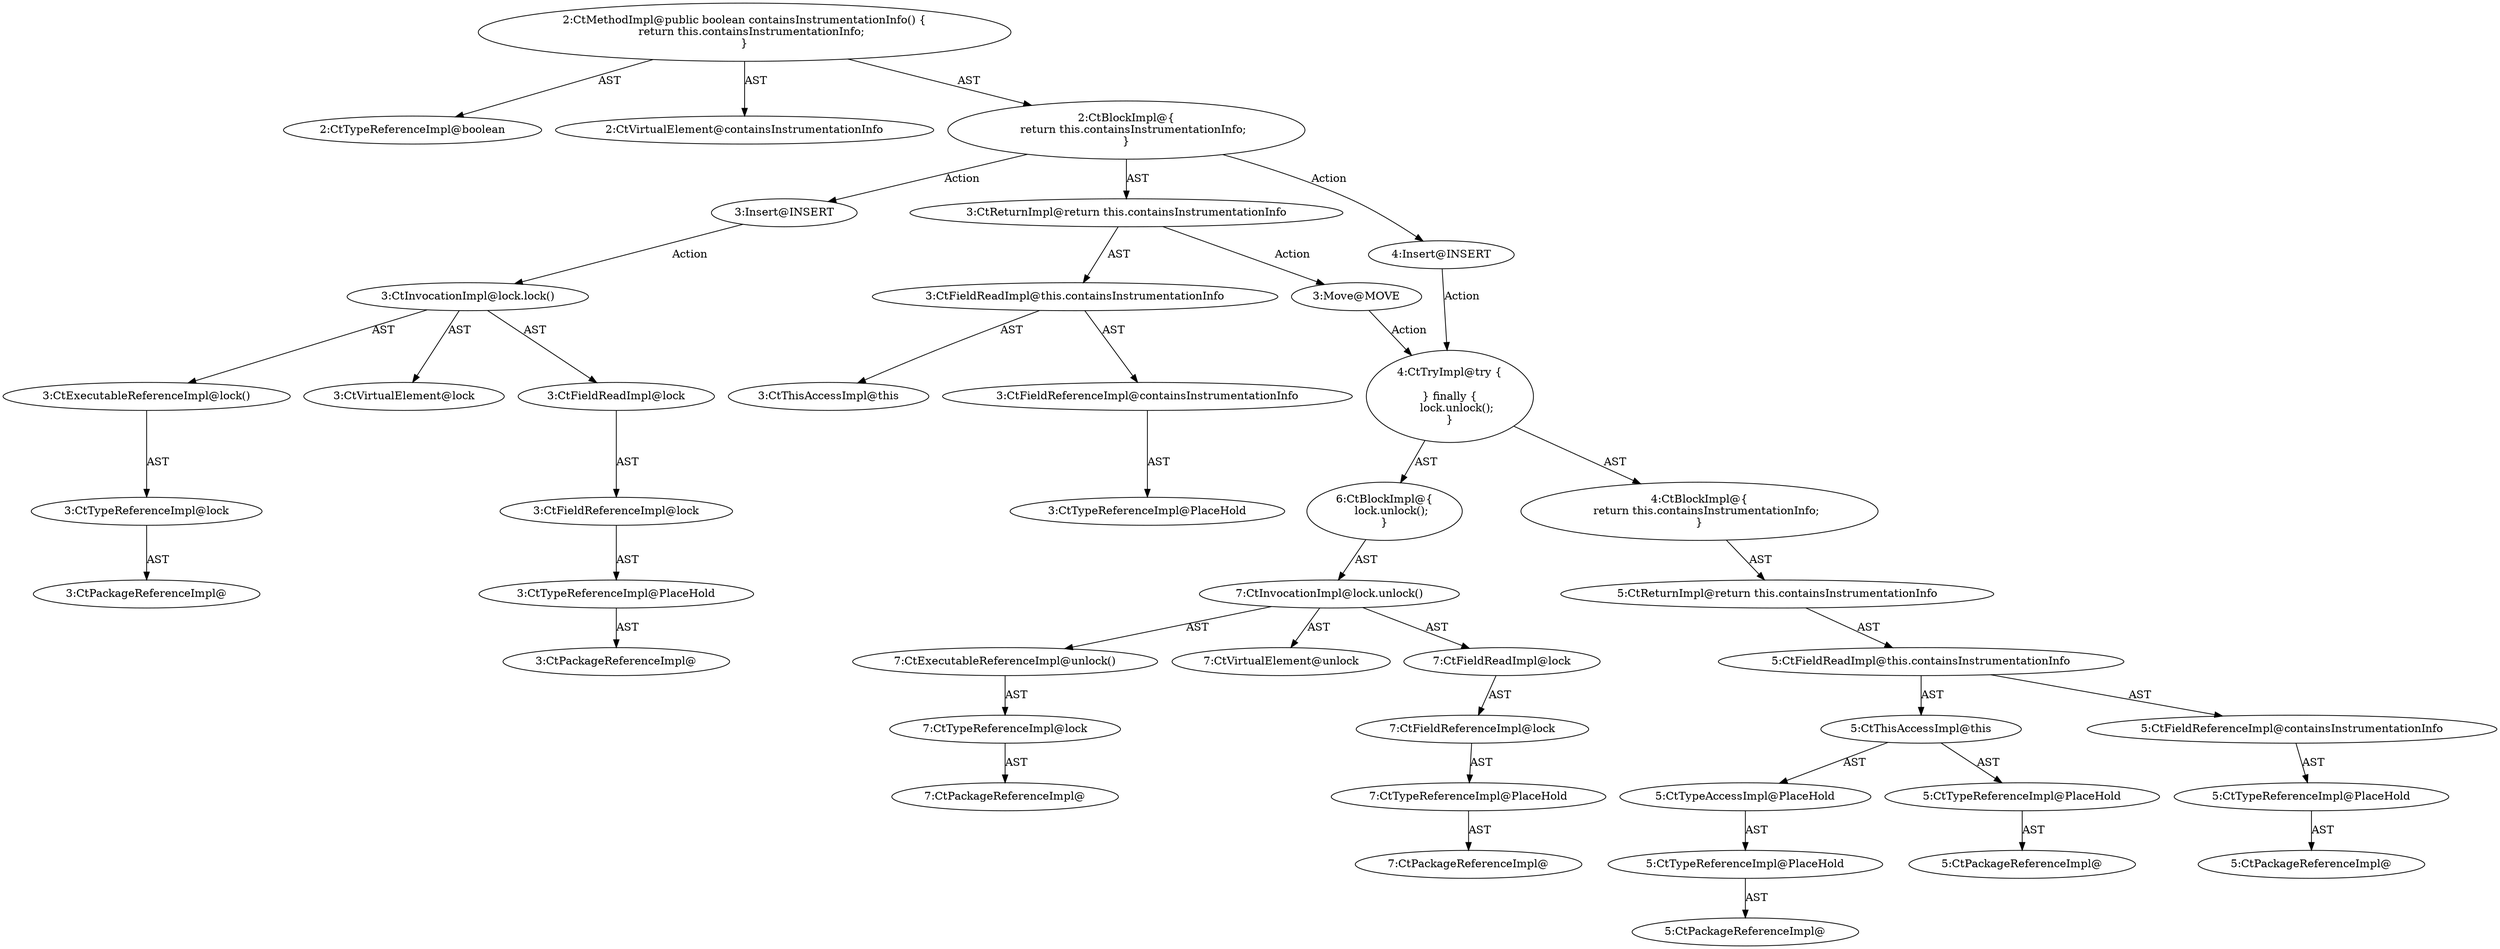 digraph "containsInstrumentationInfo#?" {
0 [label="2:CtTypeReferenceImpl@boolean" shape=ellipse]
1 [label="2:CtVirtualElement@containsInstrumentationInfo" shape=ellipse]
2 [label="3:CtFieldReferenceImpl@containsInstrumentationInfo" shape=ellipse]
3 [label="3:CtTypeReferenceImpl@PlaceHold" shape=ellipse]
4 [label="3:CtFieldReadImpl@this.containsInstrumentationInfo" shape=ellipse]
5 [label="3:CtThisAccessImpl@this" shape=ellipse]
6 [label="3:CtReturnImpl@return this.containsInstrumentationInfo" shape=ellipse]
7 [label="2:CtBlockImpl@\{
    return this.containsInstrumentationInfo;
\}" shape=ellipse]
8 [label="2:CtMethodImpl@public boolean containsInstrumentationInfo() \{
    return this.containsInstrumentationInfo;
\}" shape=ellipse]
9 [label="3:Insert@INSERT" shape=ellipse]
10 [label="3:CtPackageReferenceImpl@" shape=ellipse]
11 [label="3:CtTypeReferenceImpl@PlaceHold" shape=ellipse]
12 [label="3:CtFieldReferenceImpl@lock" shape=ellipse]
13 [label="3:CtFieldReadImpl@lock" shape=ellipse]
14 [label="3:CtPackageReferenceImpl@" shape=ellipse]
15 [label="3:CtTypeReferenceImpl@lock" shape=ellipse]
16 [label="3:CtExecutableReferenceImpl@lock()" shape=ellipse]
17 [label="3:CtInvocationImpl@lock.lock()" shape=ellipse]
18 [label="3:CtVirtualElement@lock" shape=ellipse]
19 [label="4:Insert@INSERT" shape=ellipse]
20 [label="5:CtPackageReferenceImpl@" shape=ellipse]
21 [label="5:CtTypeReferenceImpl@PlaceHold" shape=ellipse]
22 [label="5:CtPackageReferenceImpl@" shape=ellipse]
23 [label="5:CtTypeReferenceImpl@PlaceHold" shape=ellipse]
24 [label="5:CtTypeAccessImpl@PlaceHold" shape=ellipse]
25 [label="5:CtThisAccessImpl@this" shape=ellipse]
26 [label="5:CtPackageReferenceImpl@" shape=ellipse]
27 [label="5:CtTypeReferenceImpl@PlaceHold" shape=ellipse]
28 [label="5:CtFieldReferenceImpl@containsInstrumentationInfo" shape=ellipse]
29 [label="5:CtFieldReadImpl@this.containsInstrumentationInfo" shape=ellipse]
30 [label="5:CtReturnImpl@return this.containsInstrumentationInfo" shape=ellipse]
31 [label="4:CtBlockImpl@\{
    return this.containsInstrumentationInfo;
\}" shape=ellipse]
32 [label="7:CtPackageReferenceImpl@" shape=ellipse]
33 [label="7:CtTypeReferenceImpl@PlaceHold" shape=ellipse]
34 [label="7:CtFieldReferenceImpl@lock" shape=ellipse]
35 [label="7:CtFieldReadImpl@lock" shape=ellipse]
36 [label="7:CtPackageReferenceImpl@" shape=ellipse]
37 [label="7:CtTypeReferenceImpl@lock" shape=ellipse]
38 [label="7:CtExecutableReferenceImpl@unlock()" shape=ellipse]
39 [label="7:CtInvocationImpl@lock.unlock()" shape=ellipse]
40 [label="7:CtVirtualElement@unlock" shape=ellipse]
41 [label="6:CtBlockImpl@\{
    lock.unlock();
\}" shape=ellipse]
42 [label="4:CtTryImpl@try \{

\} finally \{
    lock.unlock();
\}" shape=ellipse]
43 [label="3:Move@MOVE" shape=ellipse]
2 -> 3 [label="AST"];
4 -> 5 [label="AST"];
4 -> 2 [label="AST"];
6 -> 4 [label="AST"];
6 -> 43 [label="Action"];
7 -> 6 [label="AST"];
7 -> 9 [label="Action"];
7 -> 19 [label="Action"];
8 -> 1 [label="AST"];
8 -> 0 [label="AST"];
8 -> 7 [label="AST"];
9 -> 17 [label="Action"];
11 -> 10 [label="AST"];
12 -> 11 [label="AST"];
13 -> 12 [label="AST"];
15 -> 14 [label="AST"];
16 -> 15 [label="AST"];
17 -> 18 [label="AST"];
17 -> 13 [label="AST"];
17 -> 16 [label="AST"];
19 -> 42 [label="Action"];
21 -> 20 [label="AST"];
23 -> 22 [label="AST"];
24 -> 23 [label="AST"];
25 -> 21 [label="AST"];
25 -> 24 [label="AST"];
27 -> 26 [label="AST"];
28 -> 27 [label="AST"];
29 -> 25 [label="AST"];
29 -> 28 [label="AST"];
30 -> 29 [label="AST"];
31 -> 30 [label="AST"];
33 -> 32 [label="AST"];
34 -> 33 [label="AST"];
35 -> 34 [label="AST"];
37 -> 36 [label="AST"];
38 -> 37 [label="AST"];
39 -> 40 [label="AST"];
39 -> 35 [label="AST"];
39 -> 38 [label="AST"];
41 -> 39 [label="AST"];
42 -> 31 [label="AST"];
42 -> 41 [label="AST"];
43 -> 42 [label="Action"];
}